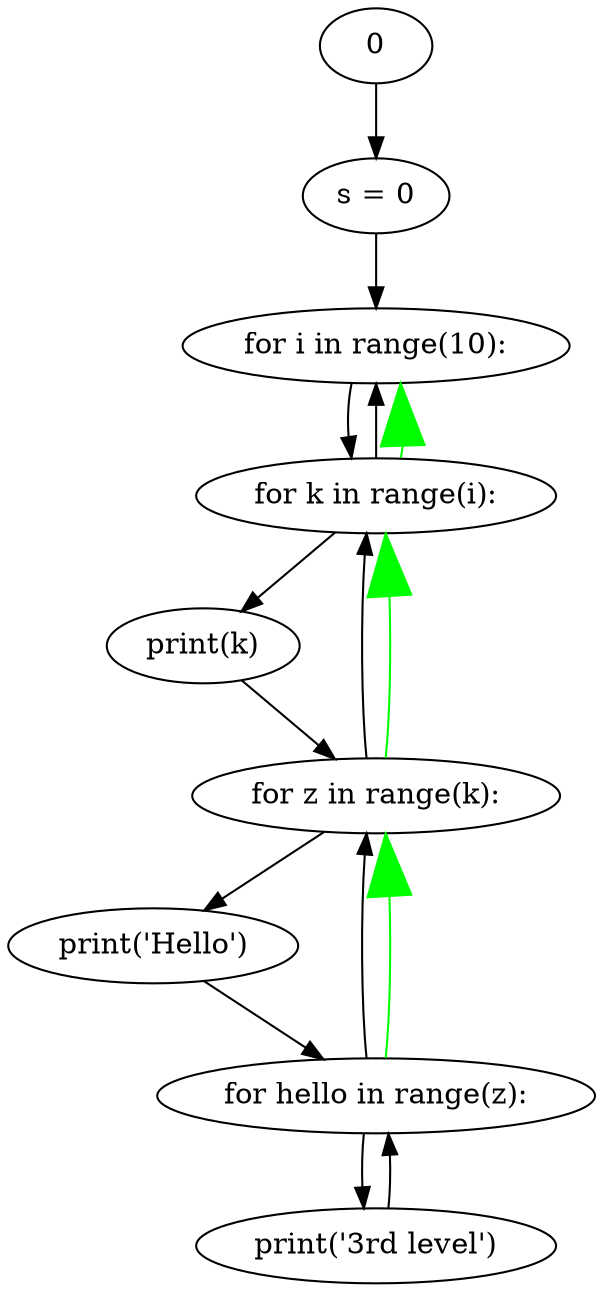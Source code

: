 // Preview
digraph {
	1 [label="s = 0"]
	0 -> 1 [constraints=false]
	2 [label="for i in range(10):"]
	1 -> 2 [constraints=false]
	3 [label="for k in range(i):"]
	2 -> 3 [constraints=false]
	4 [label="print(k)"]
	3 -> 4 [constraints=false]
	3 -> 2 [constraints=false]
	5 [label="for z in range(k):"]
	4 -> 5 [constraints=false]
	6 [label="print('Hello')"]
	5 -> 6 [constraints=false]
	5 -> 3 [constraints=false]
	7 [label="for hello in range(z):"]
	6 -> 7 [constraints=false]
	8 [label="print('3rd level')"]
	7 -> 8 [constraints=false]
	7 -> 5 [constraints=false]
	8 -> 7 [constraints=false]
	3 -> 2 [arrowsize=3 color=green constraints=false]
	5 -> 3 [arrowsize=3 color=green constraints=false]
	7 -> 5 [arrowsize=3 color=green constraints=false]
}

